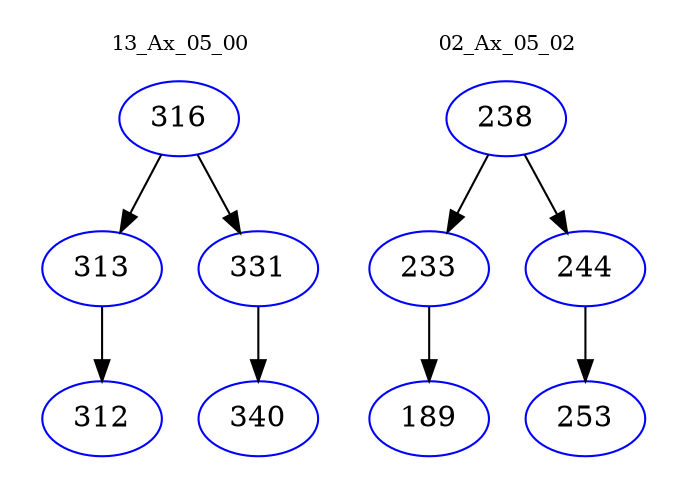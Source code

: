 digraph{
subgraph cluster_0 {
color = white
label = "13_Ax_05_00";
fontsize=10;
T0_316 [label="316", color="blue"]
T0_316 -> T0_313 [color="black"]
T0_313 [label="313", color="blue"]
T0_313 -> T0_312 [color="black"]
T0_312 [label="312", color="blue"]
T0_316 -> T0_331 [color="black"]
T0_331 [label="331", color="blue"]
T0_331 -> T0_340 [color="black"]
T0_340 [label="340", color="blue"]
}
subgraph cluster_1 {
color = white
label = "02_Ax_05_02";
fontsize=10;
T1_238 [label="238", color="blue"]
T1_238 -> T1_233 [color="black"]
T1_233 [label="233", color="blue"]
T1_233 -> T1_189 [color="black"]
T1_189 [label="189", color="blue"]
T1_238 -> T1_244 [color="black"]
T1_244 [label="244", color="blue"]
T1_244 -> T1_253 [color="black"]
T1_253 [label="253", color="blue"]
}
}
